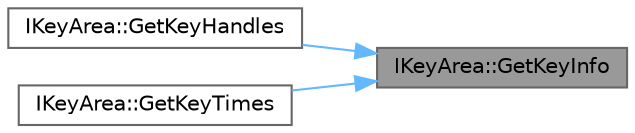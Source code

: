 digraph "IKeyArea::GetKeyInfo"
{
 // INTERACTIVE_SVG=YES
 // LATEX_PDF_SIZE
  bgcolor="transparent";
  edge [fontname=Helvetica,fontsize=10,labelfontname=Helvetica,labelfontsize=10];
  node [fontname=Helvetica,fontsize=10,shape=box,height=0.2,width=0.4];
  rankdir="RL";
  Node1 [id="Node000001",label="IKeyArea::GetKeyInfo",height=0.2,width=0.4,color="gray40", fillcolor="grey60", style="filled", fontcolor="black",tooltip="Populate the specified handle and/or time arrays with information pertaining to keys that exist withi..."];
  Node1 -> Node2 [id="edge1_Node000001_Node000002",dir="back",color="steelblue1",style="solid",tooltip=" "];
  Node2 [id="Node000002",label="IKeyArea::GetKeyHandles",height=0.2,width=0.4,color="grey40", fillcolor="white", style="filled",URL="$d3/d9e/classIKeyArea.html#aae19af5fae3e9fd55337732e3a5f71df",tooltip="Get all key handles that exist within the given time range."];
  Node1 -> Node3 [id="edge2_Node000001_Node000003",dir="back",color="steelblue1",style="solid",tooltip=" "];
  Node3 [id="Node000003",label="IKeyArea::GetKeyTimes",height=0.2,width=0.4,color="grey40", fillcolor="white", style="filled",URL="$d3/d9e/classIKeyArea.html#aa97e31cdd753f3cd77eec09bca30a1dc",tooltip="Get all key times that exist within the given time range."];
}
